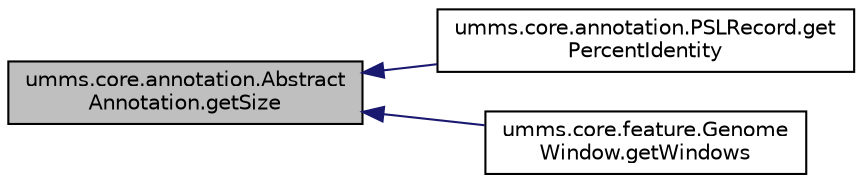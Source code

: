 digraph "umms.core.annotation.AbstractAnnotation.getSize"
{
  edge [fontname="Helvetica",fontsize="10",labelfontname="Helvetica",labelfontsize="10"];
  node [fontname="Helvetica",fontsize="10",shape=record];
  rankdir="LR";
  Node1 [label="umms.core.annotation.Abstract\lAnnotation.getSize",height=0.2,width=0.4,color="black", fillcolor="grey75", style="filled" fontcolor="black"];
  Node1 -> Node2 [dir="back",color="midnightblue",fontsize="10",style="solid",fontname="Helvetica"];
  Node2 [label="umms.core.annotation.PSLRecord.get\lPercentIdentity",height=0.2,width=0.4,color="black", fillcolor="white", style="filled",URL="$classumms_1_1core_1_1annotation_1_1_p_s_l_record.html#a23ee2735be5903fd7a082554d1bf6edf"];
  Node1 -> Node3 [dir="back",color="midnightblue",fontsize="10",style="solid",fontname="Helvetica"];
  Node3 [label="umms.core.feature.Genome\lWindow.getWindows",height=0.2,width=0.4,color="black", fillcolor="white", style="filled",URL="$classumms_1_1core_1_1feature_1_1_genome_window.html#aa03e0fb867f659eba10ca1144469063d"];
}
